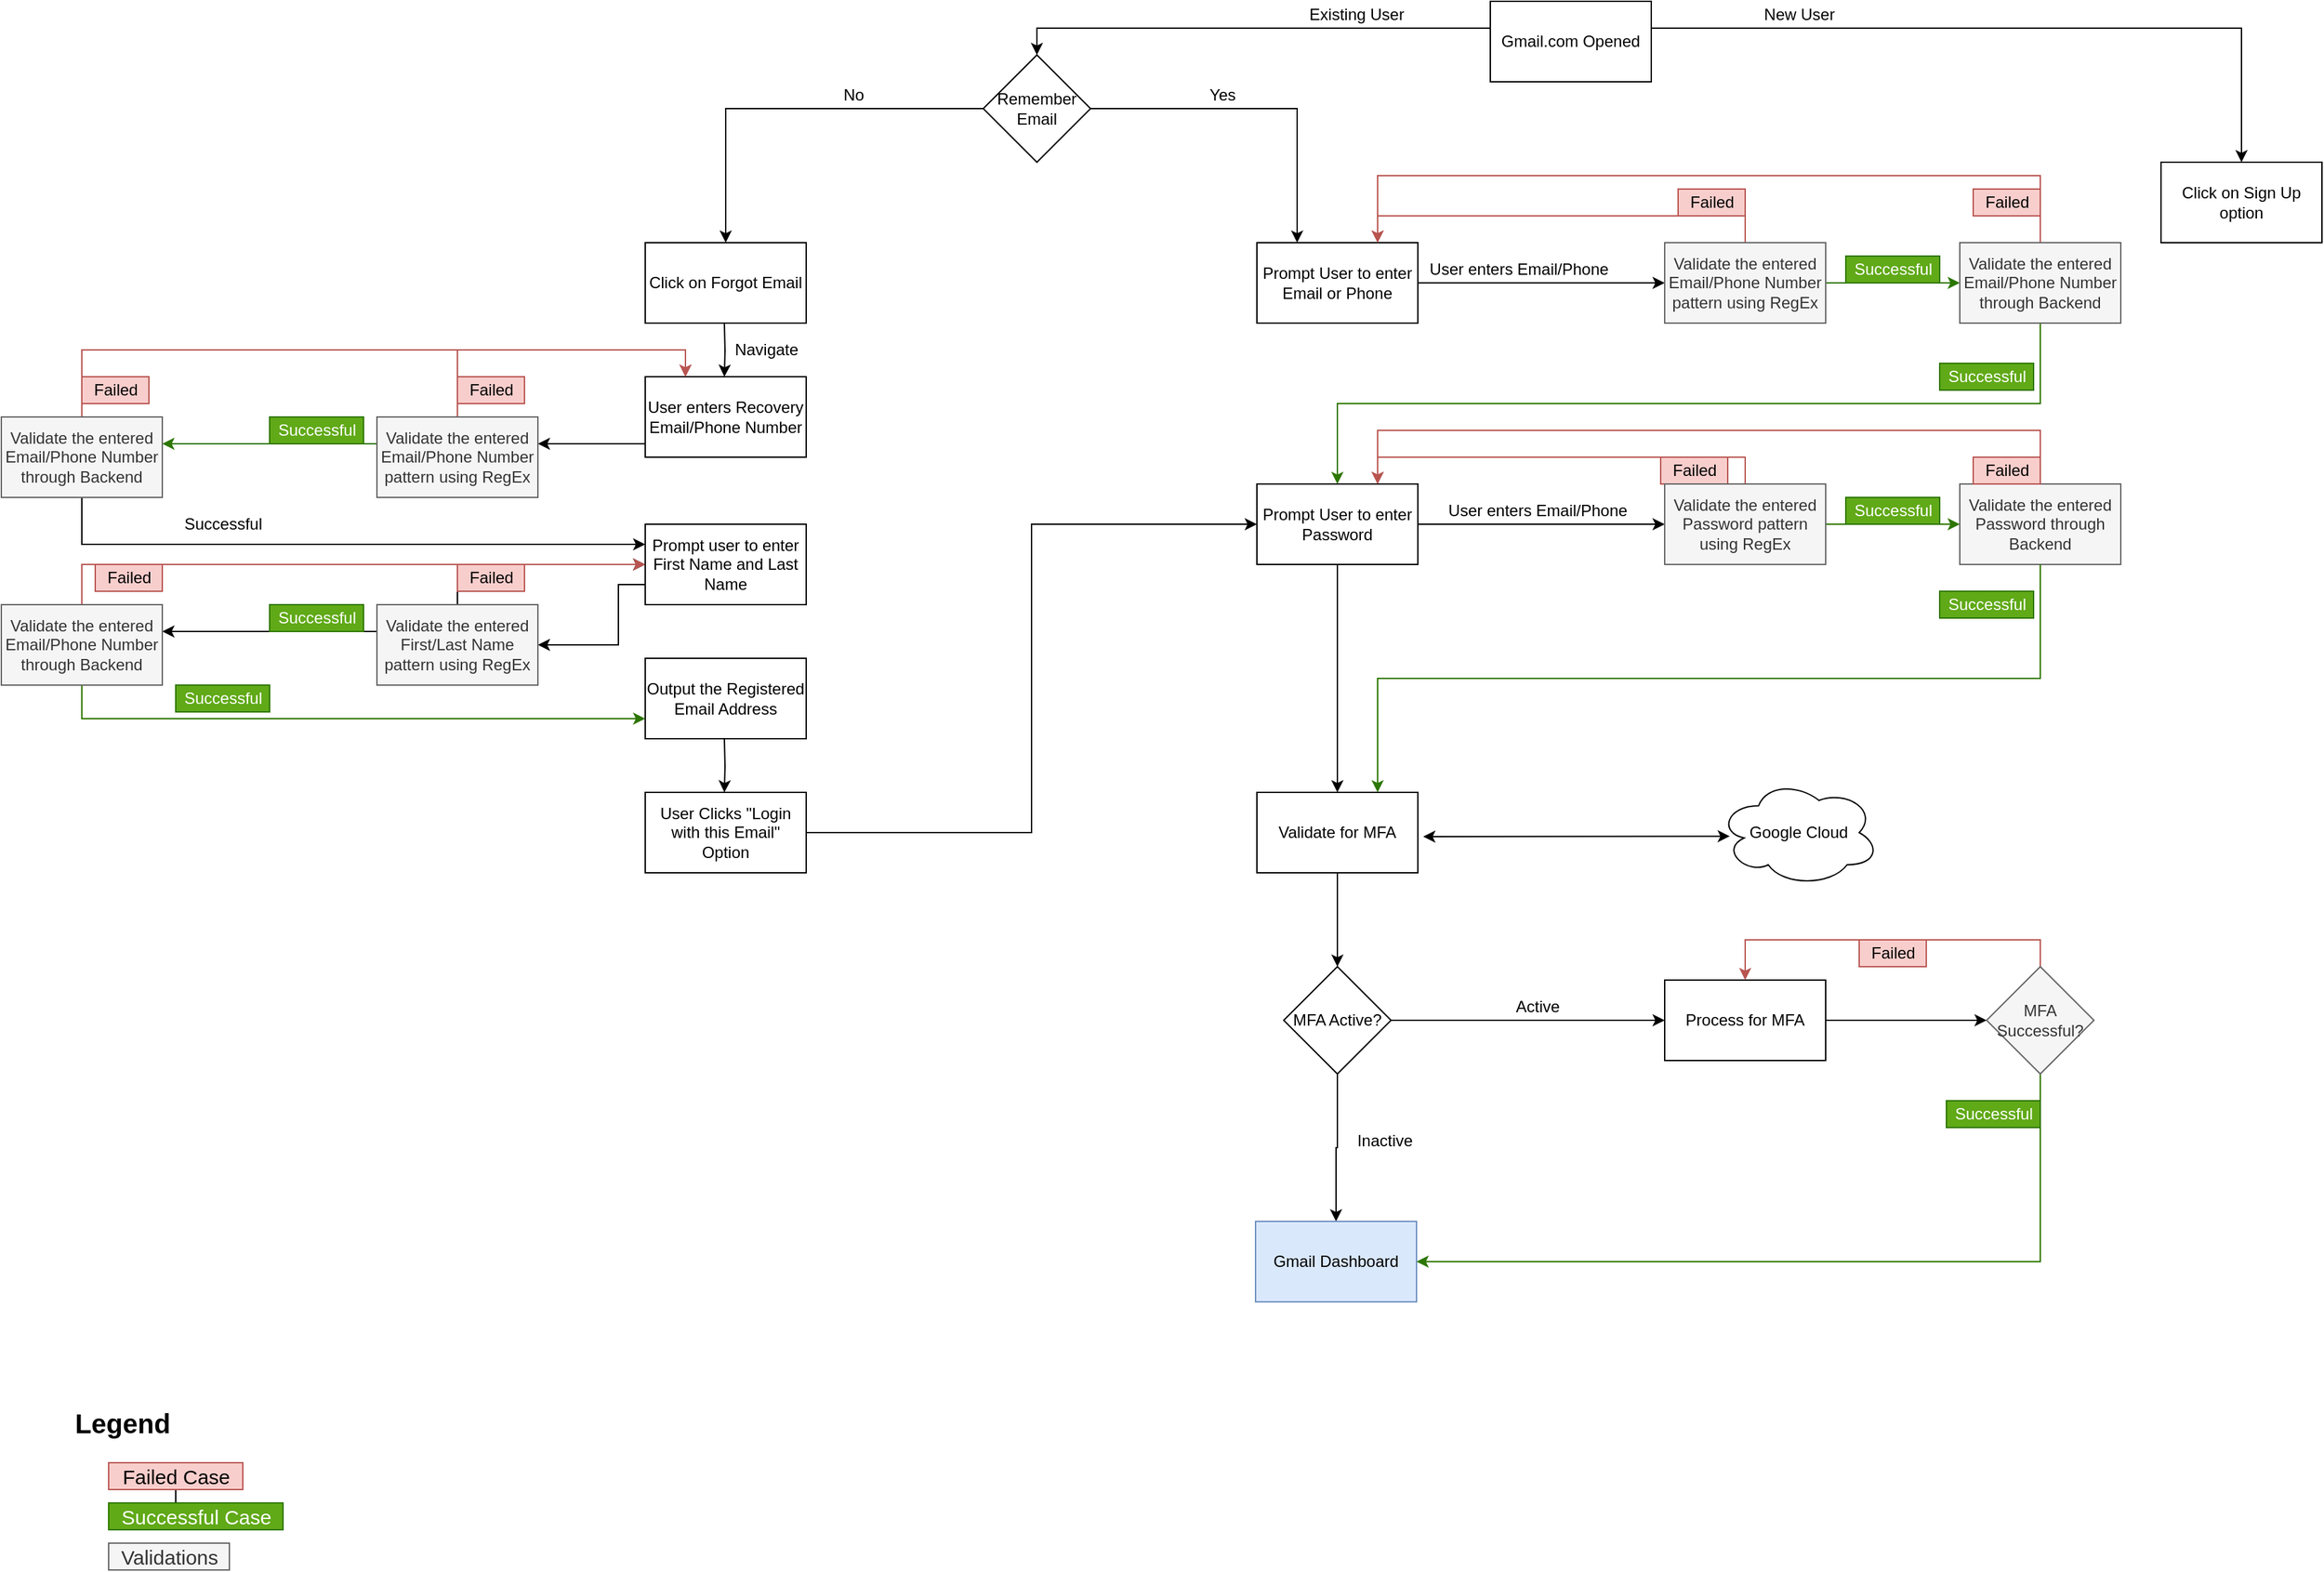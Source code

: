 <mxfile version="14.9.3" type="device"><diagram id="0KfHx_sV8I7kJqlPJCFk" name="Page-1"><mxGraphModel dx="2297" dy="878" grid="1" gridSize="10" guides="1" tooltips="1" connect="1" arrows="1" fold="1" page="1" pageScale="1" pageWidth="850" pageHeight="1100" math="0" shadow="0"><root><mxCell id="0"/><mxCell id="1" parent="0"/><mxCell id="SCtqDq0Xq9YR12o5SOps-8" style="edgeStyle=orthogonalEdgeStyle;rounded=0;orthogonalLoop=1;jettySize=auto;html=1;exitX=0;exitY=0.5;exitDx=0;exitDy=0;entryX=0.5;entryY=0;entryDx=0;entryDy=0;" parent="1" source="SCtqDq0Xq9YR12o5SOps-1" target="SCtqDq0Xq9YR12o5SOps-7" edge="1"><mxGeometry relative="1" as="geometry"><Array as="points"><mxPoint x="950" y="440"/><mxPoint x="612" y="440"/></Array></mxGeometry></mxCell><mxCell id="SCtqDq0Xq9YR12o5SOps-14" style="edgeStyle=orthogonalEdgeStyle;rounded=0;orthogonalLoop=1;jettySize=auto;html=1;exitX=1;exitY=0.25;exitDx=0;exitDy=0;entryX=0.5;entryY=0;entryDx=0;entryDy=0;" parent="1" source="SCtqDq0Xq9YR12o5SOps-1" target="SCtqDq0Xq9YR12o5SOps-3" edge="1"><mxGeometry relative="1" as="geometry"><Array as="points"><mxPoint x="1070" y="440"/><mxPoint x="1510" y="440"/></Array></mxGeometry></mxCell><mxCell id="SCtqDq0Xq9YR12o5SOps-1" value="Gmail.com Opened" style="rounded=0;whiteSpace=wrap;html=1;" parent="1" vertex="1"><mxGeometry x="950" y="420" width="120" height="60" as="geometry"/></mxCell><mxCell id="vbPQBDkt5MkhkHBk6qaT-46" value="" style="edgeStyle=orthogonalEdgeStyle;rounded=0;orthogonalLoop=1;jettySize=auto;html=1;" edge="1" parent="1" source="SCtqDq0Xq9YR12o5SOps-2" target="vbPQBDkt5MkhkHBk6qaT-44"><mxGeometry relative="1" as="geometry"/></mxCell><mxCell id="SCtqDq0Xq9YR12o5SOps-2" value="Prompt User to enter Email or Phone" style="rounded=0;whiteSpace=wrap;html=1;" parent="1" vertex="1"><mxGeometry x="776" y="600" width="120" height="60" as="geometry"/></mxCell><mxCell id="SCtqDq0Xq9YR12o5SOps-3" value="Click on Sign Up option" style="rounded=0;whiteSpace=wrap;html=1;" parent="1" vertex="1"><mxGeometry x="1450" y="540" width="120" height="60" as="geometry"/></mxCell><mxCell id="SCtqDq0Xq9YR12o5SOps-17" style="edgeStyle=orthogonalEdgeStyle;rounded=0;orthogonalLoop=1;jettySize=auto;html=1;exitX=0.5;exitY=1;exitDx=0;exitDy=0;entryX=0.5;entryY=0;entryDx=0;entryDy=0;" parent="1" edge="1"><mxGeometry relative="1" as="geometry"><mxPoint x="379" y="660" as="sourcePoint"/><mxPoint x="379" y="700" as="targetPoint"/></mxGeometry></mxCell><mxCell id="SCtqDq0Xq9YR12o5SOps-5" value="Click on Forgot Email" style="rounded=0;whiteSpace=wrap;html=1;" parent="1" vertex="1"><mxGeometry x="320" y="600" width="120" height="60" as="geometry"/></mxCell><mxCell id="SCtqDq0Xq9YR12o5SOps-10" style="edgeStyle=orthogonalEdgeStyle;rounded=0;orthogonalLoop=1;jettySize=auto;html=1;exitX=0.013;exitY=0.5;exitDx=0;exitDy=0;entryX=0.5;entryY=0;entryDx=0;entryDy=0;exitPerimeter=0;" parent="1" source="SCtqDq0Xq9YR12o5SOps-7" target="SCtqDq0Xq9YR12o5SOps-5" edge="1"><mxGeometry relative="1" as="geometry"><mxPoint x="573" y="560" as="sourcePoint"/></mxGeometry></mxCell><mxCell id="vbPQBDkt5MkhkHBk6qaT-52" style="edgeStyle=orthogonalEdgeStyle;rounded=0;orthogonalLoop=1;jettySize=auto;html=1;entryX=0.25;entryY=0;entryDx=0;entryDy=0;" edge="1" parent="1" source="SCtqDq0Xq9YR12o5SOps-7" target="SCtqDq0Xq9YR12o5SOps-2"><mxGeometry relative="1" as="geometry"/></mxCell><mxCell id="SCtqDq0Xq9YR12o5SOps-7" value="Remember Email" style="rhombus;whiteSpace=wrap;html=1;" parent="1" vertex="1"><mxGeometry x="572" y="460" width="80" height="80" as="geometry"/></mxCell><mxCell id="SCtqDq0Xq9YR12o5SOps-11" value="Yes" style="text;html=1;align=center;verticalAlign=middle;resizable=0;points=[];autosize=1;strokeColor=none;" parent="1" vertex="1"><mxGeometry x="730" y="480" width="40" height="20" as="geometry"/></mxCell><mxCell id="SCtqDq0Xq9YR12o5SOps-12" value="No" style="text;html=1;align=center;verticalAlign=middle;resizable=0;points=[];autosize=1;strokeColor=none;" parent="1" vertex="1"><mxGeometry x="460" y="480" width="30" height="20" as="geometry"/></mxCell><mxCell id="SCtqDq0Xq9YR12o5SOps-13" value="Existing User" style="text;html=1;align=center;verticalAlign=middle;resizable=0;points=[];autosize=1;strokeColor=none;" parent="1" vertex="1"><mxGeometry x="805" y="420" width="90" height="20" as="geometry"/></mxCell><mxCell id="SCtqDq0Xq9YR12o5SOps-15" value="New User" style="text;html=1;align=center;verticalAlign=middle;resizable=0;points=[];autosize=1;strokeColor=none;" parent="1" vertex="1"><mxGeometry x="1145" y="420" width="70" height="20" as="geometry"/></mxCell><mxCell id="vbPQBDkt5MkhkHBk6qaT-10" value="" style="edgeStyle=orthogonalEdgeStyle;rounded=0;orthogonalLoop=1;jettySize=auto;html=1;" edge="1" parent="1" source="SCtqDq0Xq9YR12o5SOps-16" target="vbPQBDkt5MkhkHBk6qaT-8"><mxGeometry relative="1" as="geometry"><Array as="points"><mxPoint x="250" y="750"/><mxPoint x="250" y="750"/></Array></mxGeometry></mxCell><mxCell id="SCtqDq0Xq9YR12o5SOps-16" value="User enters Recovery Email/Phone Number" style="rounded=0;whiteSpace=wrap;html=1;" parent="1" vertex="1"><mxGeometry x="320" y="700" width="120" height="60" as="geometry"/></mxCell><mxCell id="SCtqDq0Xq9YR12o5SOps-18" value="Navigate" style="text;html=1;align=center;verticalAlign=middle;resizable=0;points=[];autosize=1;strokeColor=none;" parent="1" vertex="1"><mxGeometry x="380" y="670" width="60" height="20" as="geometry"/></mxCell><mxCell id="vbPQBDkt5MkhkHBk6qaT-31" style="edgeStyle=orthogonalEdgeStyle;rounded=0;orthogonalLoop=1;jettySize=auto;html=1;exitX=0;exitY=0.75;exitDx=0;exitDy=0;entryX=1;entryY=0.5;entryDx=0;entryDy=0;" edge="1" parent="1" source="SCtqDq0Xq9YR12o5SOps-20" target="vbPQBDkt5MkhkHBk6qaT-25"><mxGeometry relative="1" as="geometry"><Array as="points"><mxPoint x="300" y="855"/><mxPoint x="300" y="900"/></Array></mxGeometry></mxCell><mxCell id="SCtqDq0Xq9YR12o5SOps-20" value="Prompt user to enter First Name and Last Name" style="rounded=0;whiteSpace=wrap;html=1;" parent="1" vertex="1"><mxGeometry x="320" y="810" width="120" height="60" as="geometry"/></mxCell><mxCell id="vbPQBDkt5MkhkHBk6qaT-3" value="" style="edgeStyle=orthogonalEdgeStyle;rounded=0;orthogonalLoop=1;jettySize=auto;html=1;" edge="1" parent="1"><mxGeometry relative="1" as="geometry"><mxPoint x="379" y="970" as="sourcePoint"/><mxPoint x="379" y="1010" as="targetPoint"/></mxGeometry></mxCell><mxCell id="SCtqDq0Xq9YR12o5SOps-23" value="Output the Registered Email Address" style="rounded=0;whiteSpace=wrap;html=1;" parent="1" vertex="1"><mxGeometry x="320" y="910" width="120" height="60" as="geometry"/></mxCell><mxCell id="SCtqDq0Xq9YR12o5SOps-28" style="edgeStyle=orthogonalEdgeStyle;rounded=0;orthogonalLoop=1;jettySize=auto;html=1;entryX=0.5;entryY=0;entryDx=0;entryDy=0;" parent="1" source="SCtqDq0Xq9YR12o5SOps-25" target="SCtqDq0Xq9YR12o5SOps-27" edge="1"><mxGeometry relative="1" as="geometry"/></mxCell><mxCell id="vbPQBDkt5MkhkHBk6qaT-93" style="edgeStyle=orthogonalEdgeStyle;rounded=0;orthogonalLoop=1;jettySize=auto;html=1;entryX=0;entryY=0.5;entryDx=0;entryDy=0;" edge="1" parent="1" source="SCtqDq0Xq9YR12o5SOps-25" target="vbPQBDkt5MkhkHBk6qaT-91"><mxGeometry relative="1" as="geometry"/></mxCell><mxCell id="SCtqDq0Xq9YR12o5SOps-25" value="Prompt User to enter Password" style="rounded=0;whiteSpace=wrap;html=1;" parent="1" vertex="1"><mxGeometry x="776" y="780" width="120" height="60" as="geometry"/></mxCell><mxCell id="vbPQBDkt5MkhkHBk6qaT-100" style="edgeStyle=orthogonalEdgeStyle;rounded=0;orthogonalLoop=1;jettySize=auto;html=1;exitX=0.5;exitY=1;exitDx=0;exitDy=0;entryX=0.5;entryY=0;entryDx=0;entryDy=0;" edge="1" parent="1" source="SCtqDq0Xq9YR12o5SOps-27" target="vbPQBDkt5MkhkHBk6qaT-99"><mxGeometry relative="1" as="geometry"/></mxCell><mxCell id="SCtqDq0Xq9YR12o5SOps-27" value="Validate for MFA" style="rounded=0;whiteSpace=wrap;html=1;" parent="1" vertex="1"><mxGeometry x="776" y="1010" width="120" height="60" as="geometry"/></mxCell><mxCell id="vbPQBDkt5MkhkHBk6qaT-4" style="edgeStyle=orthogonalEdgeStyle;rounded=0;orthogonalLoop=1;jettySize=auto;html=1;entryX=0;entryY=0.5;entryDx=0;entryDy=0;" edge="1" parent="1" source="vbPQBDkt5MkhkHBk6qaT-2" target="SCtqDq0Xq9YR12o5SOps-25"><mxGeometry relative="1" as="geometry"/></mxCell><mxCell id="vbPQBDkt5MkhkHBk6qaT-2" value="User Clicks &quot;Login with this Email&quot; Option" style="rounded=0;whiteSpace=wrap;html=1;" vertex="1" parent="1"><mxGeometry x="320" y="1010" width="120" height="60" as="geometry"/></mxCell><mxCell id="vbPQBDkt5MkhkHBk6qaT-5" value="User enters Email/Phone" style="text;html=1;align=center;verticalAlign=middle;resizable=0;points=[];autosize=1;strokeColor=none;" vertex="1" parent="1"><mxGeometry x="896" y="610" width="150" height="20" as="geometry"/></mxCell><mxCell id="vbPQBDkt5MkhkHBk6qaT-11" value="" style="edgeStyle=orthogonalEdgeStyle;rounded=0;orthogonalLoop=1;jettySize=auto;html=1;fillColor=#60a917;strokeColor=#2D7600;" edge="1" parent="1" source="vbPQBDkt5MkhkHBk6qaT-8" target="vbPQBDkt5MkhkHBk6qaT-9"><mxGeometry relative="1" as="geometry"><Array as="points"><mxPoint x="80" y="750"/><mxPoint x="80" y="750"/></Array></mxGeometry></mxCell><mxCell id="vbPQBDkt5MkhkHBk6qaT-20" style="edgeStyle=orthogonalEdgeStyle;rounded=0;orthogonalLoop=1;jettySize=auto;html=1;exitX=0.5;exitY=0;exitDx=0;exitDy=0;entryX=0.25;entryY=0;entryDx=0;entryDy=0;fillColor=#f8cecc;strokeColor=#b85450;" edge="1" parent="1" source="vbPQBDkt5MkhkHBk6qaT-8" target="SCtqDq0Xq9YR12o5SOps-16"><mxGeometry relative="1" as="geometry"/></mxCell><mxCell id="vbPQBDkt5MkhkHBk6qaT-8" value="Validate the entered Email/Phone Number pattern using RegEx" style="rounded=0;whiteSpace=wrap;html=1;fillColor=#f5f5f5;strokeColor=#666666;fontColor=#333333;" vertex="1" parent="1"><mxGeometry x="120" y="730" width="120" height="60" as="geometry"/></mxCell><mxCell id="vbPQBDkt5MkhkHBk6qaT-19" style="edgeStyle=orthogonalEdgeStyle;rounded=0;orthogonalLoop=1;jettySize=auto;html=1;exitX=0.5;exitY=0;exitDx=0;exitDy=0;entryX=0.25;entryY=0;entryDx=0;entryDy=0;fillColor=#f8cecc;strokeColor=#b85450;" edge="1" parent="1" source="vbPQBDkt5MkhkHBk6qaT-9" target="SCtqDq0Xq9YR12o5SOps-16"><mxGeometry relative="1" as="geometry"/></mxCell><mxCell id="vbPQBDkt5MkhkHBk6qaT-23" style="edgeStyle=orthogonalEdgeStyle;rounded=0;orthogonalLoop=1;jettySize=auto;html=1;exitX=0.5;exitY=1;exitDx=0;exitDy=0;entryX=0;entryY=0.25;entryDx=0;entryDy=0;" edge="1" parent="1" source="vbPQBDkt5MkhkHBk6qaT-9" target="SCtqDq0Xq9YR12o5SOps-20"><mxGeometry relative="1" as="geometry"/></mxCell><mxCell id="vbPQBDkt5MkhkHBk6qaT-9" value="Validate the entered Email/Phone Number through Backend" style="rounded=0;whiteSpace=wrap;html=1;fillColor=#f5f5f5;strokeColor=#666666;fontColor=#333333;" vertex="1" parent="1"><mxGeometry x="-160" y="730" width="120" height="60" as="geometry"/></mxCell><mxCell id="vbPQBDkt5MkhkHBk6qaT-12" value="Successful" style="text;html=1;align=center;verticalAlign=middle;resizable=0;points=[];autosize=1;strokeColor=#2D7600;fillColor=#60a917;fontColor=#ffffff;" vertex="1" parent="1"><mxGeometry x="40" y="730" width="70" height="20" as="geometry"/></mxCell><mxCell id="vbPQBDkt5MkhkHBk6qaT-14" value="Successful" style="text;html=1;align=center;verticalAlign=middle;resizable=0;points=[];autosize=1;strokeColor=none;" vertex="1" parent="1"><mxGeometry x="-30" y="800" width="70" height="20" as="geometry"/></mxCell><mxCell id="vbPQBDkt5MkhkHBk6qaT-21" value="Failed" style="text;html=1;align=center;verticalAlign=middle;resizable=0;points=[];autosize=1;strokeColor=#b85450;fillColor=#f8cecc;" vertex="1" parent="1"><mxGeometry x="180" y="700" width="50" height="20" as="geometry"/></mxCell><mxCell id="vbPQBDkt5MkhkHBk6qaT-22" value="Failed" style="text;html=1;align=center;verticalAlign=middle;resizable=0;points=[];autosize=1;strokeColor=#b85450;fillColor=#f8cecc;" vertex="1" parent="1"><mxGeometry x="-100" y="700" width="50" height="20" as="geometry"/></mxCell><mxCell id="vbPQBDkt5MkhkHBk6qaT-24" value="" style="edgeStyle=orthogonalEdgeStyle;rounded=0;orthogonalLoop=1;jettySize=auto;html=1;" edge="1" parent="1" source="vbPQBDkt5MkhkHBk6qaT-25" target="vbPQBDkt5MkhkHBk6qaT-26"><mxGeometry relative="1" as="geometry"><Array as="points"><mxPoint x="80" y="890"/><mxPoint x="80" y="890"/></Array></mxGeometry></mxCell><mxCell id="vbPQBDkt5MkhkHBk6qaT-42" style="edgeStyle=orthogonalEdgeStyle;rounded=0;orthogonalLoop=1;jettySize=auto;html=1;entryX=0;entryY=0.5;entryDx=0;entryDy=0;" edge="1" parent="1" source="vbPQBDkt5MkhkHBk6qaT-25" target="SCtqDq0Xq9YR12o5SOps-20"><mxGeometry relative="1" as="geometry"><Array as="points"><mxPoint x="180" y="840"/></Array></mxGeometry></mxCell><mxCell id="vbPQBDkt5MkhkHBk6qaT-25" value="Validate the entered First/Last Name pattern using RegEx" style="rounded=0;whiteSpace=wrap;html=1;fillColor=#f5f5f5;strokeColor=#666666;fontColor=#333333;" vertex="1" parent="1"><mxGeometry x="120" y="870" width="120" height="60" as="geometry"/></mxCell><mxCell id="vbPQBDkt5MkhkHBk6qaT-33" style="edgeStyle=orthogonalEdgeStyle;rounded=0;orthogonalLoop=1;jettySize=auto;html=1;exitX=0.5;exitY=0;exitDx=0;exitDy=0;entryX=0;entryY=0.5;entryDx=0;entryDy=0;fillColor=#f8cecc;strokeColor=#b85450;" edge="1" parent="1" source="vbPQBDkt5MkhkHBk6qaT-26" target="SCtqDq0Xq9YR12o5SOps-20"><mxGeometry relative="1" as="geometry"/></mxCell><mxCell id="vbPQBDkt5MkhkHBk6qaT-34" style="edgeStyle=orthogonalEdgeStyle;rounded=0;orthogonalLoop=1;jettySize=auto;html=1;exitX=0.5;exitY=1;exitDx=0;exitDy=0;entryX=0;entryY=0.75;entryDx=0;entryDy=0;fillColor=#60a917;strokeColor=#2D7600;" edge="1" parent="1" source="vbPQBDkt5MkhkHBk6qaT-26" target="SCtqDq0Xq9YR12o5SOps-23"><mxGeometry relative="1" as="geometry"/></mxCell><mxCell id="vbPQBDkt5MkhkHBk6qaT-26" value="Validate the entered Email/Phone Number through Backend" style="rounded=0;whiteSpace=wrap;html=1;fillColor=#f5f5f5;strokeColor=#666666;fontColor=#333333;" vertex="1" parent="1"><mxGeometry x="-160" y="870" width="120" height="60" as="geometry"/></mxCell><mxCell id="vbPQBDkt5MkhkHBk6qaT-27" value="Successful" style="text;html=1;align=center;verticalAlign=middle;resizable=0;points=[];autosize=1;strokeColor=#2D7600;fillColor=#60a917;fontColor=#ffffff;" vertex="1" parent="1"><mxGeometry x="40" y="870" width="70" height="20" as="geometry"/></mxCell><mxCell id="vbPQBDkt5MkhkHBk6qaT-28" value="Successful" style="text;html=1;align=center;verticalAlign=middle;resizable=0;points=[];autosize=1;strokeColor=#2D7600;fillColor=#60a917;fontColor=#ffffff;" vertex="1" parent="1"><mxGeometry x="-30" y="930" width="70" height="20" as="geometry"/></mxCell><mxCell id="vbPQBDkt5MkhkHBk6qaT-36" value="Failed" style="text;html=1;align=center;verticalAlign=middle;resizable=0;points=[];autosize=1;strokeColor=#b85450;fillColor=#f8cecc;" vertex="1" parent="1"><mxGeometry x="-90" y="840" width="50" height="20" as="geometry"/></mxCell><mxCell id="vbPQBDkt5MkhkHBk6qaT-37" value="Failed" style="text;html=1;align=center;verticalAlign=middle;resizable=0;points=[];autosize=1;strokeColor=#b85450;fillColor=#f8cecc;" vertex="1" parent="1"><mxGeometry x="180" y="840" width="50" height="20" as="geometry"/></mxCell><mxCell id="vbPQBDkt5MkhkHBk6qaT-47" value="" style="edgeStyle=orthogonalEdgeStyle;rounded=0;orthogonalLoop=1;jettySize=auto;html=1;fillColor=#60a917;strokeColor=#2D7600;" edge="1" parent="1" source="vbPQBDkt5MkhkHBk6qaT-44" target="vbPQBDkt5MkhkHBk6qaT-45"><mxGeometry relative="1" as="geometry"/></mxCell><mxCell id="vbPQBDkt5MkhkHBk6qaT-55" style="edgeStyle=orthogonalEdgeStyle;rounded=0;orthogonalLoop=1;jettySize=auto;html=1;exitX=0.5;exitY=0;exitDx=0;exitDy=0;entryX=0.75;entryY=0;entryDx=0;entryDy=0;fillColor=#f8cecc;strokeColor=#b85450;" edge="1" parent="1" source="vbPQBDkt5MkhkHBk6qaT-44" target="SCtqDq0Xq9YR12o5SOps-2"><mxGeometry relative="1" as="geometry"/></mxCell><mxCell id="vbPQBDkt5MkhkHBk6qaT-44" value="Validate the entered Email/Phone Number pattern using RegEx" style="rounded=0;whiteSpace=wrap;html=1;fillColor=#f5f5f5;strokeColor=#666666;fontColor=#333333;" vertex="1" parent="1"><mxGeometry x="1080" y="600" width="120" height="60" as="geometry"/></mxCell><mxCell id="vbPQBDkt5MkhkHBk6qaT-50" style="edgeStyle=orthogonalEdgeStyle;rounded=0;orthogonalLoop=1;jettySize=auto;html=1;exitX=0.5;exitY=1;exitDx=0;exitDy=0;entryX=0.5;entryY=0;entryDx=0;entryDy=0;fillColor=#60a917;strokeColor=#2D7600;" edge="1" parent="1" source="vbPQBDkt5MkhkHBk6qaT-45" target="SCtqDq0Xq9YR12o5SOps-25"><mxGeometry relative="1" as="geometry"><mxPoint x="896" y="795" as="targetPoint"/><Array as="points"><mxPoint x="1360" y="720"/><mxPoint x="836" y="720"/></Array></mxGeometry></mxCell><mxCell id="vbPQBDkt5MkhkHBk6qaT-58" style="edgeStyle=orthogonalEdgeStyle;rounded=0;orthogonalLoop=1;jettySize=auto;html=1;exitX=0.5;exitY=0;exitDx=0;exitDy=0;entryX=0.75;entryY=0;entryDx=0;entryDy=0;fillColor=#f8cecc;strokeColor=#b85450;" edge="1" parent="1" source="vbPQBDkt5MkhkHBk6qaT-45" target="SCtqDq0Xq9YR12o5SOps-2"><mxGeometry relative="1" as="geometry"><Array as="points"><mxPoint x="1360" y="550"/><mxPoint x="866" y="550"/></Array></mxGeometry></mxCell><mxCell id="vbPQBDkt5MkhkHBk6qaT-45" value="Validate the entered Email/Phone Number through Backend" style="rounded=0;whiteSpace=wrap;html=1;fillColor=#f5f5f5;strokeColor=#666666;fontColor=#333333;" vertex="1" parent="1"><mxGeometry x="1300" y="600" width="120" height="60" as="geometry"/></mxCell><mxCell id="vbPQBDkt5MkhkHBk6qaT-49" value="Successful" style="text;html=1;align=center;verticalAlign=middle;resizable=0;points=[];autosize=1;strokeColor=#2D7600;fillColor=#60a917;fontColor=#ffffff;" vertex="1" parent="1"><mxGeometry x="1215" y="610" width="70" height="20" as="geometry"/></mxCell><mxCell id="vbPQBDkt5MkhkHBk6qaT-51" value="Successful" style="text;html=1;align=center;verticalAlign=middle;resizable=0;points=[];autosize=1;strokeColor=#2D7600;fillColor=#60a917;fontColor=#ffffff;" vertex="1" parent="1"><mxGeometry x="1285" y="690" width="70" height="20" as="geometry"/></mxCell><mxCell id="vbPQBDkt5MkhkHBk6qaT-56" value="Failed" style="text;html=1;align=center;verticalAlign=middle;resizable=0;points=[];autosize=1;strokeColor=#b85450;fillColor=#f8cecc;" vertex="1" parent="1"><mxGeometry x="1090" y="560" width="50" height="20" as="geometry"/></mxCell><mxCell id="vbPQBDkt5MkhkHBk6qaT-59" value="Failed" style="text;html=1;align=center;verticalAlign=middle;resizable=0;points=[];autosize=1;strokeColor=#b85450;fillColor=#f8cecc;" vertex="1" parent="1"><mxGeometry x="1310" y="560" width="50" height="20" as="geometry"/></mxCell><mxCell id="vbPQBDkt5MkhkHBk6qaT-84" value="User enters Email/Phone" style="text;html=1;align=center;verticalAlign=middle;resizable=0;points=[];autosize=1;strokeColor=none;" vertex="1" parent="1"><mxGeometry x="910" y="790" width="150" height="20" as="geometry"/></mxCell><mxCell id="vbPQBDkt5MkhkHBk6qaT-97" style="edgeStyle=orthogonalEdgeStyle;rounded=0;orthogonalLoop=1;jettySize=auto;html=1;entryX=0.75;entryY=0;entryDx=0;entryDy=0;fillColor=#f8cecc;strokeColor=#b85450;" edge="1" parent="1" source="vbPQBDkt5MkhkHBk6qaT-85" target="SCtqDq0Xq9YR12o5SOps-25"><mxGeometry relative="1" as="geometry"><Array as="points"><mxPoint x="1360" y="740"/><mxPoint x="866" y="740"/></Array></mxGeometry></mxCell><mxCell id="vbPQBDkt5MkhkHBk6qaT-85" value="Validate the entered Password&amp;nbsp;through Backend" style="rounded=0;whiteSpace=wrap;html=1;fillColor=#f5f5f5;strokeColor=#666666;fontColor=#333333;" vertex="1" parent="1"><mxGeometry x="1300" y="780" width="120" height="60" as="geometry"/></mxCell><mxCell id="vbPQBDkt5MkhkHBk6qaT-86" value="Successful" style="text;html=1;align=center;verticalAlign=middle;resizable=0;points=[];autosize=1;strokeColor=#2D7600;fillColor=#60a917;fontColor=#ffffff;" vertex="1" parent="1"><mxGeometry x="1285" y="860" width="70" height="20" as="geometry"/></mxCell><mxCell id="vbPQBDkt5MkhkHBk6qaT-87" style="edgeStyle=orthogonalEdgeStyle;rounded=0;orthogonalLoop=1;jettySize=auto;html=1;exitX=0.5;exitY=1;exitDx=0;exitDy=0;entryX=0.75;entryY=0;entryDx=0;entryDy=0;fillColor=#60a917;strokeColor=#2D7600;" edge="1" parent="1" source="vbPQBDkt5MkhkHBk6qaT-85" target="SCtqDq0Xq9YR12o5SOps-27"><mxGeometry relative="1" as="geometry"><mxPoint x="896" y="885" as="targetPoint"/></mxGeometry></mxCell><mxCell id="vbPQBDkt5MkhkHBk6qaT-88" value="Failed" style="text;html=1;align=center;verticalAlign=middle;resizable=0;points=[];autosize=1;strokeColor=#b85450;fillColor=#f8cecc;" vertex="1" parent="1"><mxGeometry x="1077" y="760" width="50" height="20" as="geometry"/></mxCell><mxCell id="vbPQBDkt5MkhkHBk6qaT-90" value="Successful" style="text;html=1;align=center;verticalAlign=middle;resizable=0;points=[];autosize=1;strokeColor=#2D7600;fillColor=#60a917;fontColor=#ffffff;" vertex="1" parent="1"><mxGeometry x="1215" y="790" width="70" height="20" as="geometry"/></mxCell><mxCell id="vbPQBDkt5MkhkHBk6qaT-94" style="edgeStyle=orthogonalEdgeStyle;rounded=0;orthogonalLoop=1;jettySize=auto;html=1;exitX=1;exitY=0.5;exitDx=0;exitDy=0;entryX=0;entryY=0.5;entryDx=0;entryDy=0;fillColor=#60a917;strokeColor=#2D7600;" edge="1" parent="1" source="vbPQBDkt5MkhkHBk6qaT-91" target="vbPQBDkt5MkhkHBk6qaT-85"><mxGeometry relative="1" as="geometry"/></mxCell><mxCell id="vbPQBDkt5MkhkHBk6qaT-95" style="edgeStyle=orthogonalEdgeStyle;rounded=0;orthogonalLoop=1;jettySize=auto;html=1;entryX=0.75;entryY=0;entryDx=0;entryDy=0;fillColor=#f8cecc;strokeColor=#b85450;" edge="1" parent="1" source="vbPQBDkt5MkhkHBk6qaT-91" target="SCtqDq0Xq9YR12o5SOps-25"><mxGeometry relative="1" as="geometry"><Array as="points"><mxPoint x="1140" y="760"/><mxPoint x="866" y="760"/></Array></mxGeometry></mxCell><mxCell id="vbPQBDkt5MkhkHBk6qaT-91" value="Validate the entered Password pattern using RegEx" style="rounded=0;whiteSpace=wrap;html=1;fillColor=#f5f5f5;strokeColor=#666666;fontColor=#333333;" vertex="1" parent="1"><mxGeometry x="1080" y="780" width="120" height="60" as="geometry"/></mxCell><mxCell id="vbPQBDkt5MkhkHBk6qaT-98" value="Failed" style="text;html=1;align=center;verticalAlign=middle;resizable=0;points=[];autosize=1;strokeColor=#b85450;fillColor=#f8cecc;" vertex="1" parent="1"><mxGeometry x="1310" y="760" width="50" height="20" as="geometry"/></mxCell><mxCell id="vbPQBDkt5MkhkHBk6qaT-107" style="edgeStyle=orthogonalEdgeStyle;rounded=0;orthogonalLoop=1;jettySize=auto;html=1;exitX=1;exitY=0.5;exitDx=0;exitDy=0;entryX=0;entryY=0.5;entryDx=0;entryDy=0;" edge="1" parent="1" source="vbPQBDkt5MkhkHBk6qaT-99" target="vbPQBDkt5MkhkHBk6qaT-106"><mxGeometry relative="1" as="geometry"/></mxCell><mxCell id="vbPQBDkt5MkhkHBk6qaT-115" style="edgeStyle=orthogonalEdgeStyle;rounded=0;orthogonalLoop=1;jettySize=auto;html=1;exitX=0.5;exitY=1;exitDx=0;exitDy=0;entryX=0.5;entryY=0;entryDx=0;entryDy=0;" edge="1" parent="1" source="vbPQBDkt5MkhkHBk6qaT-99" target="vbPQBDkt5MkhkHBk6qaT-101"><mxGeometry relative="1" as="geometry"/></mxCell><mxCell id="vbPQBDkt5MkhkHBk6qaT-99" value="MFA Active?" style="rhombus;whiteSpace=wrap;html=1;" vertex="1" parent="1"><mxGeometry x="796" y="1140" width="80" height="80" as="geometry"/></mxCell><mxCell id="vbPQBDkt5MkhkHBk6qaT-101" value="Gmail Dashboard" style="rounded=0;whiteSpace=wrap;html=1;fillColor=#dae8fc;strokeColor=#6c8ebf;" vertex="1" parent="1"><mxGeometry x="775" y="1330" width="120" height="60" as="geometry"/></mxCell><mxCell id="vbPQBDkt5MkhkHBk6qaT-102" value="Google Cloud" style="ellipse;shape=cloud;whiteSpace=wrap;html=1;" vertex="1" parent="1"><mxGeometry x="1120" y="1000" width="120" height="80" as="geometry"/></mxCell><mxCell id="vbPQBDkt5MkhkHBk6qaT-104" value="" style="endArrow=classic;startArrow=classic;html=1;entryX=0.071;entryY=0.534;entryDx=0;entryDy=0;entryPerimeter=0;" edge="1" parent="1" target="vbPQBDkt5MkhkHBk6qaT-102"><mxGeometry width="50" height="50" relative="1" as="geometry"><mxPoint x="900" y="1043" as="sourcePoint"/><mxPoint x="990" y="1010" as="targetPoint"/></mxGeometry></mxCell><mxCell id="vbPQBDkt5MkhkHBk6qaT-110" value="" style="edgeStyle=orthogonalEdgeStyle;rounded=0;orthogonalLoop=1;jettySize=auto;html=1;" edge="1" parent="1" source="vbPQBDkt5MkhkHBk6qaT-106" target="vbPQBDkt5MkhkHBk6qaT-109"><mxGeometry relative="1" as="geometry"/></mxCell><mxCell id="vbPQBDkt5MkhkHBk6qaT-106" value="Process for MFA" style="rounded=0;whiteSpace=wrap;html=1;" vertex="1" parent="1"><mxGeometry x="1080" y="1150" width="120" height="60" as="geometry"/></mxCell><mxCell id="vbPQBDkt5MkhkHBk6qaT-108" value="Active" style="text;html=1;align=center;verticalAlign=middle;resizable=0;points=[];autosize=1;strokeColor=none;" vertex="1" parent="1"><mxGeometry x="960" y="1160" width="50" height="20" as="geometry"/></mxCell><mxCell id="vbPQBDkt5MkhkHBk6qaT-111" style="edgeStyle=orthogonalEdgeStyle;rounded=0;orthogonalLoop=1;jettySize=auto;html=1;exitX=0.5;exitY=0;exitDx=0;exitDy=0;entryX=0.5;entryY=0;entryDx=0;entryDy=0;fillColor=#f8cecc;strokeColor=#b85450;" edge="1" parent="1" source="vbPQBDkt5MkhkHBk6qaT-109" target="vbPQBDkt5MkhkHBk6qaT-106"><mxGeometry relative="1" as="geometry"/></mxCell><mxCell id="vbPQBDkt5MkhkHBk6qaT-113" style="edgeStyle=orthogonalEdgeStyle;rounded=0;orthogonalLoop=1;jettySize=auto;html=1;exitX=0.5;exitY=1;exitDx=0;exitDy=0;entryX=1;entryY=0.5;entryDx=0;entryDy=0;fillColor=#60a917;strokeColor=#2D7600;" edge="1" parent="1" source="vbPQBDkt5MkhkHBk6qaT-109" target="vbPQBDkt5MkhkHBk6qaT-101"><mxGeometry relative="1" as="geometry"/></mxCell><mxCell id="vbPQBDkt5MkhkHBk6qaT-109" value="MFA Successful?" style="rhombus;whiteSpace=wrap;html=1;fillColor=#f5f5f5;strokeColor=#666666;fontColor=#333333;" vertex="1" parent="1"><mxGeometry x="1320" y="1140" width="80" height="80" as="geometry"/></mxCell><mxCell id="vbPQBDkt5MkhkHBk6qaT-112" value="Failed" style="text;html=1;align=center;verticalAlign=middle;resizable=0;points=[];autosize=1;strokeColor=#b85450;fillColor=#f8cecc;" vertex="1" parent="1"><mxGeometry x="1225" y="1120" width="50" height="20" as="geometry"/></mxCell><mxCell id="vbPQBDkt5MkhkHBk6qaT-114" value="Successful" style="text;html=1;align=center;verticalAlign=middle;resizable=0;points=[];autosize=1;strokeColor=#2D7600;fillColor=#60a917;fontColor=#ffffff;" vertex="1" parent="1"><mxGeometry x="1290" y="1240" width="70" height="20" as="geometry"/></mxCell><mxCell id="vbPQBDkt5MkhkHBk6qaT-116" value="Inactive" style="text;html=1;align=center;verticalAlign=middle;resizable=0;points=[];autosize=1;strokeColor=none;" vertex="1" parent="1"><mxGeometry x="841" y="1260" width="60" height="20" as="geometry"/></mxCell><mxCell id="vbPQBDkt5MkhkHBk6qaT-124" value="&lt;font style=&quot;font-size: 20px&quot;&gt;Legend&lt;/font&gt;" style="text;html=1;align=center;verticalAlign=middle;resizable=0;points=[];autosize=1;strokeColor=none;strokeWidth=1;fontStyle=1" vertex="1" parent="1"><mxGeometry x="-115" y="1470" width="90" height="20" as="geometry"/></mxCell><mxCell id="vbPQBDkt5MkhkHBk6qaT-129" style="edgeStyle=orthogonalEdgeStyle;rounded=0;orthogonalLoop=1;jettySize=auto;html=1;" edge="1" parent="1" source="vbPQBDkt5MkhkHBk6qaT-127" target="vbPQBDkt5MkhkHBk6qaT-128"><mxGeometry relative="1" as="geometry"/></mxCell><mxCell id="vbPQBDkt5MkhkHBk6qaT-127" value="&lt;font style=&quot;font-size: 15px&quot;&gt;Failed Case&lt;/font&gt;" style="text;html=1;align=center;verticalAlign=middle;resizable=0;points=[];autosize=1;strokeColor=#b85450;strokeWidth=1;fillColor=#f8cecc;" vertex="1" parent="1"><mxGeometry x="-80" y="1510" width="100" height="20" as="geometry"/></mxCell><mxCell id="vbPQBDkt5MkhkHBk6qaT-128" value="&lt;font style=&quot;font-size: 15px&quot;&gt;Successful Case&lt;/font&gt;" style="text;html=1;align=center;verticalAlign=middle;resizable=0;points=[];autosize=1;strokeColor=#2D7600;strokeWidth=1;fillColor=#60a917;fontColor=#ffffff;" vertex="1" parent="1"><mxGeometry x="-80" y="1540" width="130" height="20" as="geometry"/></mxCell><mxCell id="vbPQBDkt5MkhkHBk6qaT-130" value="&lt;font style=&quot;font-size: 15px&quot;&gt;Validations&lt;/font&gt;" style="text;html=1;align=center;verticalAlign=middle;resizable=0;points=[];autosize=1;strokeColor=#666666;strokeWidth=1;fillColor=#f5f5f5;fontColor=#333333;" vertex="1" parent="1"><mxGeometry x="-80" y="1570" width="90" height="20" as="geometry"/></mxCell></root></mxGraphModel></diagram></mxfile>